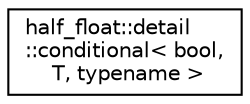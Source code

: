 digraph "Graphical Class Hierarchy"
{
  edge [fontname="Helvetica",fontsize="10",labelfontname="Helvetica",labelfontsize="10"];
  node [fontname="Helvetica",fontsize="10",shape=record];
  rankdir="LR";
  Node1 [label="half_float::detail\l::conditional\< bool,\l T, typename \>",height=0.2,width=0.4,color="black", fillcolor="white", style="filled",URL="$structhalf__float_1_1detail_1_1conditional.html",tooltip="Conditional type. "];
}
